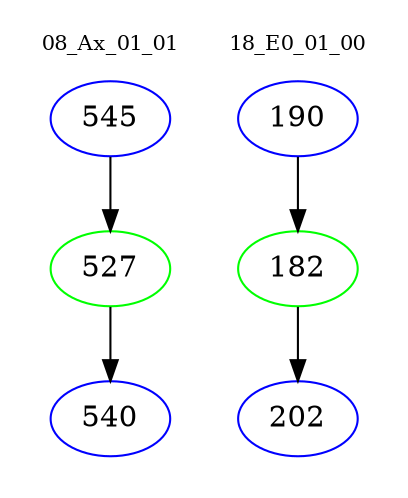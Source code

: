 digraph{
subgraph cluster_0 {
color = white
label = "08_Ax_01_01";
fontsize=10;
T0_545 [label="545", color="blue"]
T0_545 -> T0_527 [color="black"]
T0_527 [label="527", color="green"]
T0_527 -> T0_540 [color="black"]
T0_540 [label="540", color="blue"]
}
subgraph cluster_1 {
color = white
label = "18_E0_01_00";
fontsize=10;
T1_190 [label="190", color="blue"]
T1_190 -> T1_182 [color="black"]
T1_182 [label="182", color="green"]
T1_182 -> T1_202 [color="black"]
T1_202 [label="202", color="blue"]
}
}
